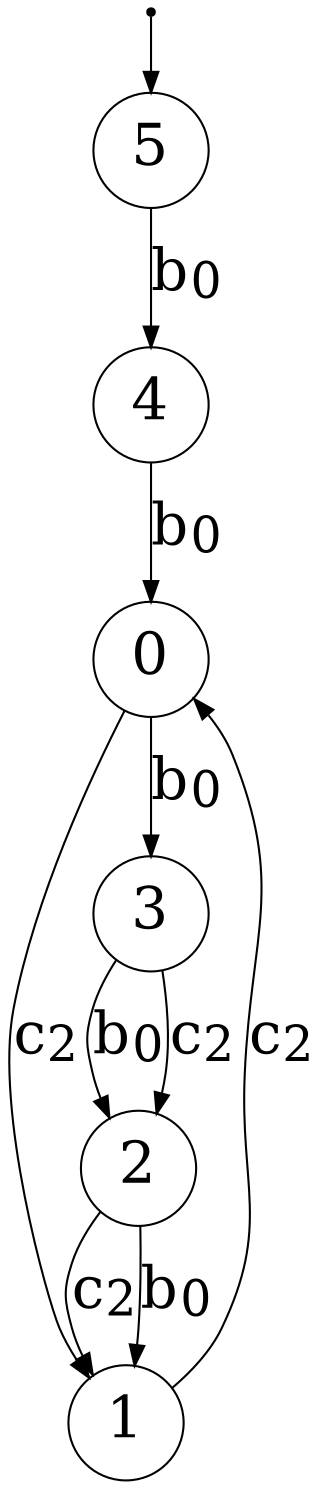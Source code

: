 digraph G {
"n0"[label= <0> shape=circle color="black" style=wedged fillcolor="white" style=filled fontsize="28"];
"n1"[label= <1> shape=circle color="black" style=wedged fillcolor="white" style=filled fontsize="28"];
"n2"[label= <2> shape=circle color="black" style=wedged fillcolor="white" style=filled fontsize="28"];
"n3"[label= <3> shape=circle color="black" style=wedged fillcolor="white" style=filled fontsize="28"];
"n4"[label= <4> shape=circle color="black" style=wedged fillcolor="white" style=filled fontsize="28"];
"n5"[label= <5> shape=circle color="black" style=wedged fillcolor="white" style=filled fontsize="28"];
"ArbitraryUnusedNameNoWorriesJustGrooving6"[fontSize=1 shape=point];
{"ArbitraryUnusedNameNoWorriesJustGrooving6"}->{"n5"};
{"n0"}->{"n1"}[label = <c<sub>2</sub>> color="black" arrowhead="normal" style="" fontsize="28"];
{"n0"}->{"n3"}[label = <b<sub>0</sub>> color="black" arrowhead="normal" style="" fontsize="28"];
{"n1"}->{"n0"}[label = <c<sub>2</sub>> color="black" arrowhead="normal" style="" fontsize="28"];
{"n2"}->{"n1"}[label = <c<sub>2</sub>> color="black" arrowhead="normal" style="" fontsize="28"];
{"n2"}->{"n1"}[label = <b<sub>0</sub>> color="black" arrowhead="normal" style="" fontsize="28"];
{"n3"}->{"n2"}[label = <b<sub>0</sub>> color="black" arrowhead="normal" style="" fontsize="28"];
{"n3"}->{"n2"}[label = <c<sub>2</sub>> color="black" arrowhead="normal" style="" fontsize="28"];
{"n4"}->{"n0"}[label = <b<sub>0</sub>> color="black" arrowhead="normal" style="" fontsize="28"];
{"n5"}->{"n4"}[label = <b<sub>0</sub>> color="black" arrowhead="normal" style="" fontsize="28"];
}
